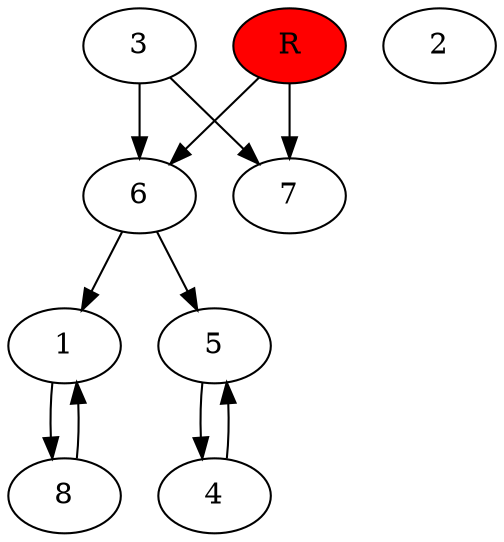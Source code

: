 digraph prb35926 {
	1
	2
	3
	4
	5
	6
	7
	8
	R [fillcolor="#ff0000" style=filled]
	1 -> 8
	3 -> 6
	3 -> 7
	4 -> 5
	5 -> 4
	6 -> 1
	6 -> 5
	8 -> 1
	R -> 6
	R -> 7
}
